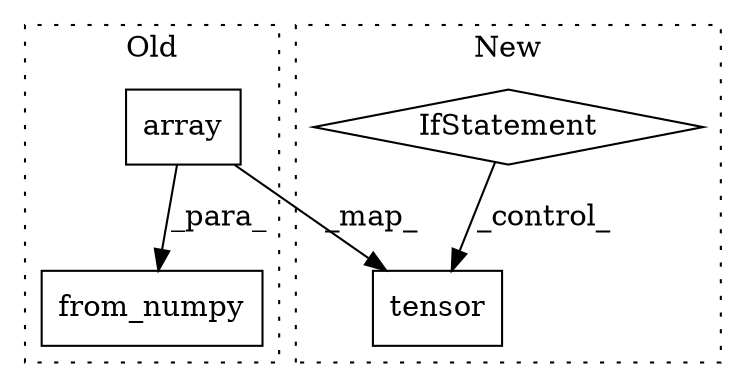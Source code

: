 digraph G {
subgraph cluster0 {
1 [label="array" a="32" s="6441,6469" l="6,1" shape="box"];
3 [label="from_numpy" a="32" s="6424,6470" l="11,1" shape="box"];
label = "Old";
style="dotted";
}
subgraph cluster1 {
2 [label="tensor" a="32" s="6499,6528" l="7,1" shape="box"];
4 [label="IfStatement" a="25" s="6273,6293" l="4,2" shape="diamond"];
label = "New";
style="dotted";
}
1 -> 2 [label="_map_"];
1 -> 3 [label="_para_"];
4 -> 2 [label="_control_"];
}